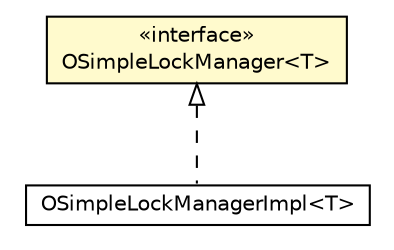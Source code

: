 #!/usr/local/bin/dot
#
# Class diagram 
# Generated by UMLGraph version R5_6-24-gf6e263 (http://www.umlgraph.org/)
#

digraph G {
	edge [fontname="Helvetica",fontsize=10,labelfontname="Helvetica",labelfontsize=10];
	node [fontname="Helvetica",fontsize=10,shape=plaintext];
	nodesep=0.25;
	ranksep=0.5;
	// com.orientechnologies.common.concur.lock.OSimpleLockManager<T>
	c6833009 [label=<<table title="com.orientechnologies.common.concur.lock.OSimpleLockManager" border="0" cellborder="1" cellspacing="0" cellpadding="2" port="p" bgcolor="lemonChiffon" href="./OSimpleLockManager.html">
		<tr><td><table border="0" cellspacing="0" cellpadding="1">
<tr><td align="center" balign="center"> &#171;interface&#187; </td></tr>
<tr><td align="center" balign="center"> OSimpleLockManager&lt;T&gt; </td></tr>
		</table></td></tr>
		</table>>, URL="./OSimpleLockManager.html", fontname="Helvetica", fontcolor="black", fontsize=10.0];
	// com.orientechnologies.common.concur.lock.OSimpleLockManagerImpl<T>
	c6833013 [label=<<table title="com.orientechnologies.common.concur.lock.OSimpleLockManagerImpl" border="0" cellborder="1" cellspacing="0" cellpadding="2" port="p" href="./OSimpleLockManagerImpl.html">
		<tr><td><table border="0" cellspacing="0" cellpadding="1">
<tr><td align="center" balign="center"> OSimpleLockManagerImpl&lt;T&gt; </td></tr>
		</table></td></tr>
		</table>>, URL="./OSimpleLockManagerImpl.html", fontname="Helvetica", fontcolor="black", fontsize=10.0];
	//com.orientechnologies.common.concur.lock.OSimpleLockManagerImpl<T> implements com.orientechnologies.common.concur.lock.OSimpleLockManager<T>
	c6833009:p -> c6833013:p [dir=back,arrowtail=empty,style=dashed];
}


